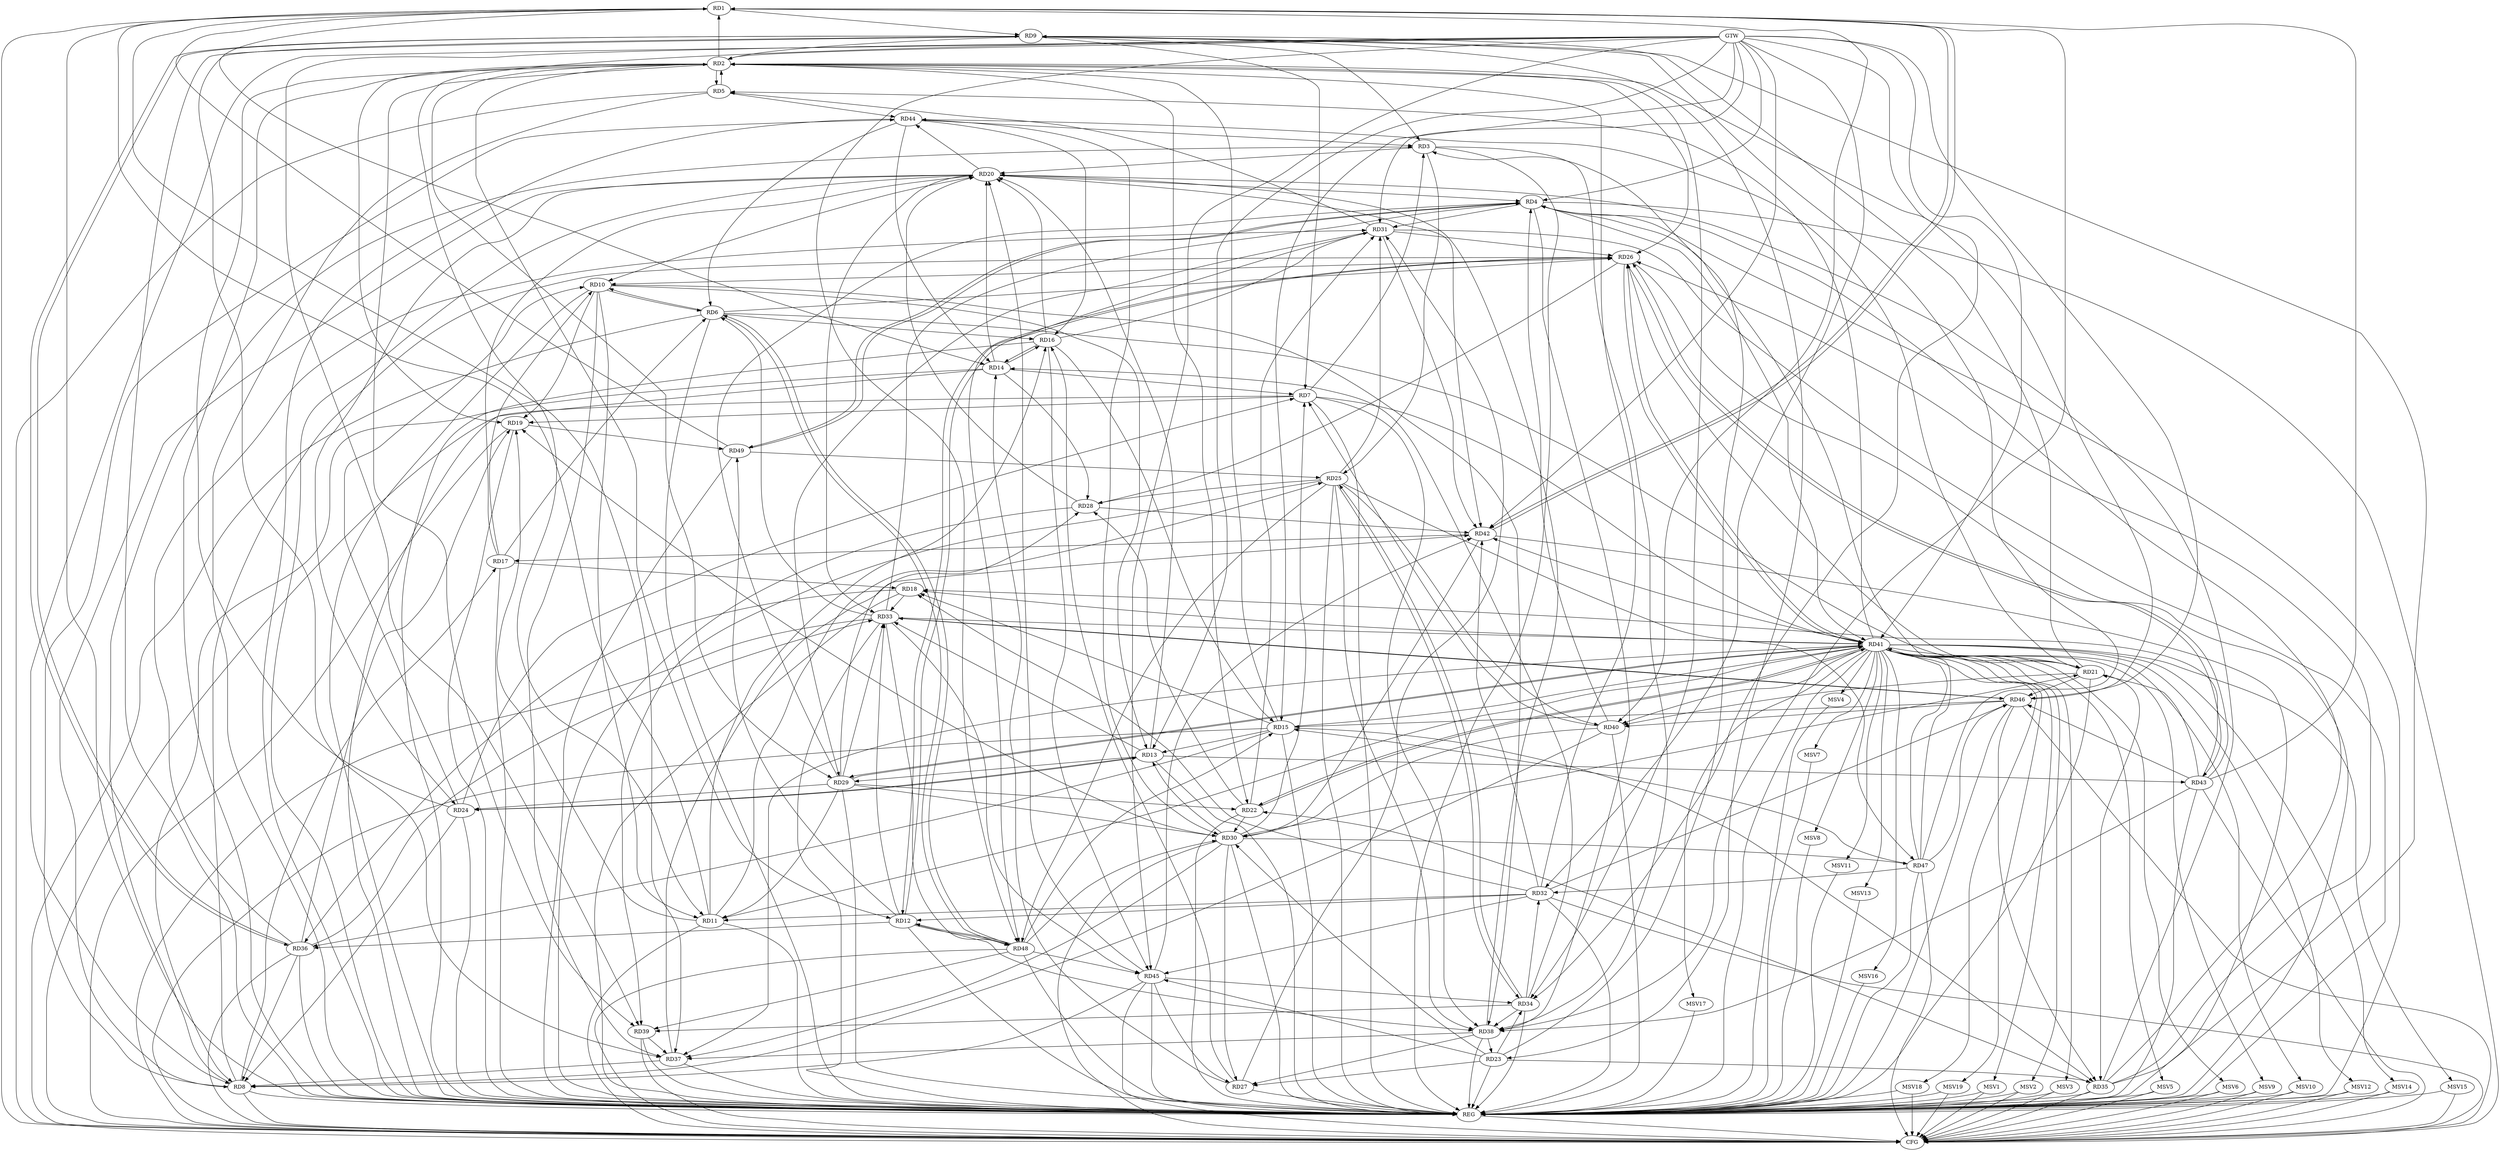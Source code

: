 strict digraph G {
  RD1 [ label="RD1" ];
  RD2 [ label="RD2" ];
  RD3 [ label="RD3" ];
  RD4 [ label="RD4" ];
  RD5 [ label="RD5" ];
  RD6 [ label="RD6" ];
  RD7 [ label="RD7" ];
  RD8 [ label="RD8" ];
  RD9 [ label="RD9" ];
  RD10 [ label="RD10" ];
  RD11 [ label="RD11" ];
  RD12 [ label="RD12" ];
  RD13 [ label="RD13" ];
  RD14 [ label="RD14" ];
  RD15 [ label="RD15" ];
  RD16 [ label="RD16" ];
  RD17 [ label="RD17" ];
  RD18 [ label="RD18" ];
  RD19 [ label="RD19" ];
  RD20 [ label="RD20" ];
  RD21 [ label="RD21" ];
  RD22 [ label="RD22" ];
  RD23 [ label="RD23" ];
  RD24 [ label="RD24" ];
  RD25 [ label="RD25" ];
  RD26 [ label="RD26" ];
  RD27 [ label="RD27" ];
  RD28 [ label="RD28" ];
  RD29 [ label="RD29" ];
  RD30 [ label="RD30" ];
  RD31 [ label="RD31" ];
  RD32 [ label="RD32" ];
  RD33 [ label="RD33" ];
  RD34 [ label="RD34" ];
  RD35 [ label="RD35" ];
  RD36 [ label="RD36" ];
  RD37 [ label="RD37" ];
  RD38 [ label="RD38" ];
  RD39 [ label="RD39" ];
  RD40 [ label="RD40" ];
  RD41 [ label="RD41" ];
  RD42 [ label="RD42" ];
  RD43 [ label="RD43" ];
  RD44 [ label="RD44" ];
  RD45 [ label="RD45" ];
  RD46 [ label="RD46" ];
  RD47 [ label="RD47" ];
  RD48 [ label="RD48" ];
  RD49 [ label="RD49" ];
  GTW [ label="GTW" ];
  REG [ label="REG" ];
  CFG [ label="CFG" ];
  MSV1 [ label="MSV1" ];
  MSV2 [ label="MSV2" ];
  MSV3 [ label="MSV3" ];
  MSV4 [ label="MSV4" ];
  MSV5 [ label="MSV5" ];
  MSV6 [ label="MSV6" ];
  MSV7 [ label="MSV7" ];
  MSV8 [ label="MSV8" ];
  MSV9 [ label="MSV9" ];
  MSV10 [ label="MSV10" ];
  MSV11 [ label="MSV11" ];
  MSV12 [ label="MSV12" ];
  MSV13 [ label="MSV13" ];
  MSV14 [ label="MSV14" ];
  MSV15 [ label="MSV15" ];
  MSV16 [ label="MSV16" ];
  MSV17 [ label="MSV17" ];
  MSV18 [ label="MSV18" ];
  MSV19 [ label="MSV19" ];
  RD2 -> RD1;
  RD1 -> RD9;
  RD11 -> RD1;
  RD1 -> RD14;
  RD1 -> RD37;
  RD1 -> RD38;
  RD1 -> RD40;
  RD1 -> RD42;
  RD42 -> RD1;
  RD43 -> RD1;
  RD49 -> RD1;
  RD2 -> RD5;
  RD5 -> RD2;
  RD9 -> RD2;
  RD2 -> RD12;
  RD15 -> RD2;
  RD2 -> RD19;
  RD2 -> RD22;
  RD24 -> RD2;
  RD2 -> RD26;
  RD2 -> RD29;
  RD32 -> RD2;
  RD2 -> RD34;
  RD2 -> RD39;
  RD46 -> RD2;
  RD7 -> RD3;
  RD8 -> RD3;
  RD9 -> RD3;
  RD3 -> RD20;
  RD23 -> RD3;
  RD3 -> RD25;
  RD3 -> RD38;
  RD44 -> RD3;
  RD20 -> RD4;
  RD29 -> RD4;
  RD4 -> RD31;
  RD33 -> RD4;
  RD35 -> RD4;
  RD4 -> RD38;
  RD40 -> RD4;
  RD4 -> RD41;
  RD47 -> RD4;
  RD4 -> RD49;
  RD49 -> RD4;
  RD31 -> RD5;
  RD41 -> RD5;
  RD5 -> RD44;
  RD6 -> RD10;
  RD10 -> RD6;
  RD6 -> RD16;
  RD17 -> RD6;
  RD6 -> RD21;
  RD6 -> RD26;
  RD33 -> RD6;
  RD44 -> RD6;
  RD6 -> RD48;
  RD48 -> RD6;
  RD9 -> RD7;
  RD14 -> RD7;
  RD7 -> RD19;
  RD24 -> RD7;
  RD30 -> RD7;
  RD7 -> RD38;
  RD40 -> RD7;
  RD7 -> RD41;
  RD14 -> RD8;
  RD8 -> RD17;
  RD20 -> RD8;
  RD24 -> RD8;
  RD8 -> RD26;
  RD36 -> RD8;
  RD37 -> RD8;
  RD40 -> RD8;
  RD8 -> RD44;
  RD45 -> RD8;
  RD21 -> RD9;
  RD9 -> RD23;
  RD35 -> RD9;
  RD9 -> RD36;
  RD36 -> RD9;
  RD9 -> RD37;
  RD47 -> RD9;
  RD10 -> RD11;
  RD10 -> RD13;
  RD17 -> RD10;
  RD10 -> RD19;
  RD20 -> RD10;
  RD24 -> RD10;
  RD26 -> RD10;
  RD10 -> RD37;
  RD10 -> RD38;
  RD11 -> RD16;
  RD11 -> RD19;
  RD11 -> RD25;
  RD29 -> RD11;
  RD32 -> RD11;
  RD41 -> RD11;
  RD12 -> RD26;
  RD26 -> RD12;
  RD32 -> RD12;
  RD12 -> RD33;
  RD12 -> RD36;
  RD12 -> RD38;
  RD12 -> RD48;
  RD48 -> RD12;
  RD12 -> RD49;
  RD15 -> RD13;
  RD13 -> RD20;
  RD13 -> RD24;
  RD24 -> RD13;
  RD13 -> RD29;
  RD30 -> RD13;
  RD13 -> RD33;
  RD13 -> RD43;
  RD14 -> RD16;
  RD16 -> RD14;
  RD14 -> RD20;
  RD27 -> RD14;
  RD14 -> RD28;
  RD34 -> RD14;
  RD44 -> RD14;
  RD16 -> RD15;
  RD15 -> RD18;
  RD15 -> RD35;
  RD15 -> RD36;
  RD15 -> RD41;
  RD46 -> RD15;
  RD47 -> RD15;
  RD48 -> RD15;
  RD16 -> RD20;
  RD27 -> RD16;
  RD16 -> RD31;
  RD44 -> RD16;
  RD16 -> RD45;
  RD17 -> RD18;
  RD17 -> RD20;
  RD42 -> RD17;
  RD32 -> RD18;
  RD18 -> RD33;
  RD18 -> RD36;
  RD41 -> RD18;
  RD43 -> RD18;
  RD30 -> RD19;
  RD36 -> RD19;
  RD19 -> RD49;
  RD20 -> RD24;
  RD28 -> RD20;
  RD20 -> RD33;
  RD35 -> RD20;
  RD38 -> RD20;
  RD20 -> RD42;
  RD20 -> RD44;
  RD45 -> RD20;
  RD21 -> RD26;
  RD30 -> RD21;
  RD21 -> RD35;
  RD21 -> RD40;
  RD41 -> RD21;
  RD43 -> RD21;
  RD21 -> RD44;
  RD21 -> RD46;
  RD22 -> RD28;
  RD29 -> RD22;
  RD22 -> RD30;
  RD22 -> RD31;
  RD35 -> RD22;
  RD22 -> RD41;
  RD41 -> RD22;
  RD23 -> RD27;
  RD23 -> RD30;
  RD23 -> RD34;
  RD23 -> RD35;
  RD38 -> RD23;
  RD23 -> RD45;
  RD29 -> RD24;
  RD25 -> RD28;
  RD25 -> RD31;
  RD25 -> RD34;
  RD34 -> RD25;
  RD25 -> RD38;
  RD25 -> RD39;
  RD25 -> RD40;
  RD25 -> RD47;
  RD25 -> RD48;
  RD49 -> RD25;
  RD26 -> RD28;
  RD31 -> RD26;
  RD35 -> RD26;
  RD26 -> RD41;
  RD41 -> RD26;
  RD26 -> RD43;
  RD43 -> RD26;
  RD30 -> RD27;
  RD27 -> RD31;
  RD38 -> RD27;
  RD45 -> RD27;
  RD29 -> RD28;
  RD28 -> RD42;
  RD29 -> RD30;
  RD31 -> RD29;
  RD29 -> RD33;
  RD29 -> RD41;
  RD41 -> RD29;
  RD30 -> RD37;
  RD40 -> RD30;
  RD42 -> RD30;
  RD44 -> RD30;
  RD30 -> RD47;
  RD48 -> RD30;
  RD36 -> RD31;
  RD31 -> RD42;
  RD31 -> RD48;
  RD34 -> RD32;
  RD32 -> RD42;
  RD32 -> RD45;
  RD32 -> RD46;
  RD47 -> RD32;
  RD36 -> RD33;
  RD33 -> RD41;
  RD33 -> RD45;
  RD33 -> RD46;
  RD46 -> RD33;
  RD33 -> RD48;
  RD34 -> RD38;
  RD34 -> RD39;
  RD45 -> RD34;
  RD46 -> RD35;
  RD38 -> RD37;
  RD39 -> RD37;
  RD41 -> RD37;
  RD37 -> RD42;
  RD43 -> RD38;
  RD48 -> RD39;
  RD41 -> RD40;
  RD46 -> RD40;
  RD41 -> RD42;
  RD47 -> RD41;
  RD45 -> RD42;
  RD43 -> RD46;
  RD48 -> RD45;
  RD47 -> RD46;
  GTW -> RD32;
  GTW -> RD4;
  GTW -> RD15;
  GTW -> RD45;
  GTW -> RD41;
  GTW -> RD42;
  GTW -> RD46;
  GTW -> RD39;
  GTW -> RD11;
  GTW -> RD8;
  GTW -> RD2;
  GTW -> RD13;
  GTW -> RD34;
  GTW -> RD31;
  GTW -> RD48;
  RD1 -> REG;
  RD2 -> REG;
  RD3 -> REG;
  RD4 -> REG;
  RD5 -> REG;
  RD6 -> REG;
  RD7 -> REG;
  RD8 -> REG;
  RD9 -> REG;
  RD10 -> REG;
  RD11 -> REG;
  RD12 -> REG;
  RD13 -> REG;
  RD14 -> REG;
  RD15 -> REG;
  RD16 -> REG;
  RD17 -> REG;
  RD18 -> REG;
  RD19 -> REG;
  RD20 -> REG;
  RD21 -> REG;
  RD22 -> REG;
  RD23 -> REG;
  RD24 -> REG;
  RD25 -> REG;
  RD26 -> REG;
  RD27 -> REG;
  RD28 -> REG;
  RD29 -> REG;
  RD30 -> REG;
  RD31 -> REG;
  RD32 -> REG;
  RD33 -> REG;
  RD34 -> REG;
  RD35 -> REG;
  RD36 -> REG;
  RD37 -> REG;
  RD38 -> REG;
  RD39 -> REG;
  RD40 -> REG;
  RD41 -> REG;
  RD42 -> REG;
  RD43 -> REG;
  RD44 -> REG;
  RD45 -> REG;
  RD46 -> REG;
  RD47 -> REG;
  RD48 -> REG;
  RD49 -> REG;
  RD5 -> CFG;
  RD30 -> CFG;
  RD43 -> CFG;
  RD4 -> CFG;
  RD15 -> CFG;
  RD8 -> CFG;
  RD47 -> CFG;
  RD45 -> CFG;
  RD11 -> CFG;
  RD6 -> CFG;
  RD39 -> CFG;
  RD36 -> CFG;
  RD48 -> CFG;
  RD35 -> CFG;
  RD33 -> CFG;
  RD1 -> CFG;
  RD19 -> CFG;
  RD7 -> CFG;
  RD46 -> CFG;
  RD32 -> CFG;
  REG -> CFG;
  RD41 -> MSV1;
  RD41 -> MSV2;
  RD41 -> MSV3;
  MSV1 -> REG;
  MSV1 -> CFG;
  MSV2 -> REG;
  MSV2 -> CFG;
  MSV3 -> REG;
  MSV3 -> CFG;
  RD41 -> MSV4;
  MSV4 -> REG;
  RD41 -> MSV5;
  MSV5 -> REG;
  MSV5 -> CFG;
  RD41 -> MSV6;
  MSV6 -> REG;
  MSV6 -> CFG;
  RD41 -> MSV7;
  RD41 -> MSV8;
  RD41 -> MSV9;
  RD41 -> MSV10;
  RD41 -> MSV11;
  MSV7 -> REG;
  MSV8 -> REG;
  MSV9 -> REG;
  MSV9 -> CFG;
  MSV10 -> REG;
  MSV10 -> CFG;
  MSV11 -> REG;
  RD41 -> MSV12;
  RD41 -> MSV13;
  MSV12 -> REG;
  MSV12 -> CFG;
  MSV13 -> REG;
  RD41 -> MSV14;
  RD41 -> MSV15;
  RD41 -> MSV16;
  MSV14 -> REG;
  MSV14 -> CFG;
  MSV15 -> REG;
  MSV15 -> CFG;
  MSV16 -> REG;
  RD41 -> MSV17;
  RD41 -> MSV18;
  MSV17 -> REG;
  MSV18 -> REG;
  MSV18 -> CFG;
  RD41 -> MSV19;
  MSV19 -> REG;
  MSV19 -> CFG;
}
